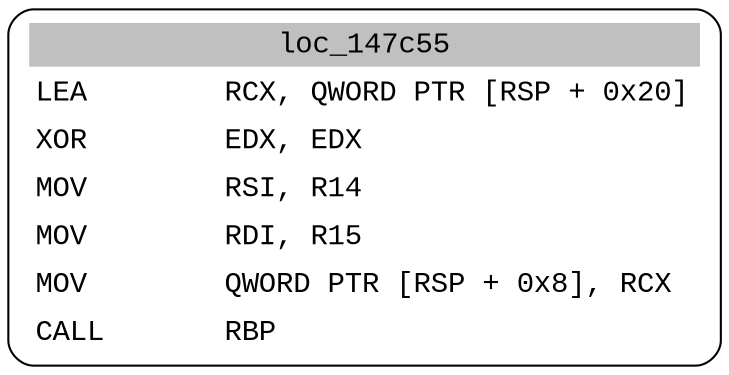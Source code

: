 digraph asm_graph {
1941 [
shape="Mrecord" fontname="Courier New"label =<<table border="0" cellborder="0" cellpadding="3"><tr><td align="center" colspan="2" bgcolor="grey">loc_147c55</td></tr><tr><td align="left">LEA        RCX, QWORD PTR [RSP + 0x20]</td></tr><tr><td align="left">XOR        EDX, EDX</td></tr><tr><td align="left">MOV        RSI, R14</td></tr><tr><td align="left">MOV        RDI, R15</td></tr><tr><td align="left">MOV        QWORD PTR [RSP + 0x8], RCX</td></tr><tr><td align="left">CALL       RBP</td></tr></table>> ];
}